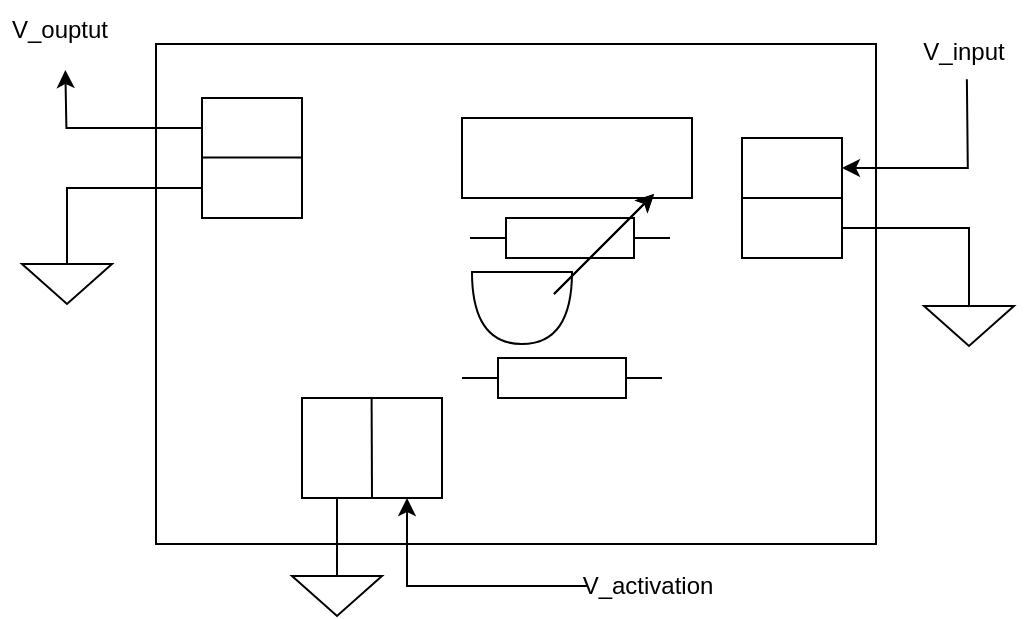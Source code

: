 <mxfile version="22.0.2" type="device">
  <diagram name="Page-1" id="uSaWA9K-XiQIFW_USvJn">
    <mxGraphModel dx="775" dy="436" grid="0" gridSize="10" guides="1" tooltips="1" connect="1" arrows="1" fold="1" page="1" pageScale="1" pageWidth="827" pageHeight="1169" math="0" shadow="0">
      <root>
        <mxCell id="0" />
        <mxCell id="1" parent="0" />
        <mxCell id="UGg80_80YAbDQqHeRYwh-1" value="" style="rounded=0;whiteSpace=wrap;html=1;" parent="1" vertex="1">
          <mxGeometry x="257" y="113" width="360" height="250" as="geometry" />
        </mxCell>
        <mxCell id="xvbyrva4jlJ9uYPmIxMf-15" style="edgeStyle=orthogonalEdgeStyle;rounded=0;orthogonalLoop=1;jettySize=auto;html=1;exitX=0;exitY=0.25;exitDx=0;exitDy=0;" edge="1" parent="1" source="UGg80_80YAbDQqHeRYwh-2">
          <mxGeometry relative="1" as="geometry">
            <mxPoint x="211.667" y="126" as="targetPoint" />
          </mxGeometry>
        </mxCell>
        <mxCell id="UGg80_80YAbDQqHeRYwh-2" value="" style="rounded=0;whiteSpace=wrap;html=1;" parent="1" vertex="1">
          <mxGeometry x="280" y="140" width="50" height="60" as="geometry" />
        </mxCell>
        <mxCell id="UGg80_80YAbDQqHeRYwh-4" value="" style="rounded=0;whiteSpace=wrap;html=1;rotation=90;" parent="1" vertex="1">
          <mxGeometry x="340" y="280" width="50" height="70" as="geometry" />
        </mxCell>
        <mxCell id="xvbyrva4jlJ9uYPmIxMf-11" style="edgeStyle=orthogonalEdgeStyle;rounded=0;orthogonalLoop=1;jettySize=auto;html=1;exitX=1;exitY=0.25;exitDx=0;exitDy=0;startArrow=classic;startFill=1;endArrow=none;endFill=0;" edge="1" parent="1" source="UGg80_80YAbDQqHeRYwh-5">
          <mxGeometry relative="1" as="geometry">
            <mxPoint x="662.436" y="130.615" as="targetPoint" />
          </mxGeometry>
        </mxCell>
        <mxCell id="UGg80_80YAbDQqHeRYwh-5" value="" style="rounded=0;whiteSpace=wrap;html=1;" parent="1" vertex="1">
          <mxGeometry x="550" y="160" width="50" height="60" as="geometry" />
        </mxCell>
        <mxCell id="UGg80_80YAbDQqHeRYwh-7" value="" style="pointerEvents=1;verticalLabelPosition=bottom;shadow=0;dashed=0;align=center;html=1;verticalAlign=top;shape=mxgraph.electrical.resistors.resistor_1;" parent="1" vertex="1">
          <mxGeometry x="414" y="200" width="100" height="20" as="geometry" />
        </mxCell>
        <mxCell id="UGg80_80YAbDQqHeRYwh-8" value="" style="pointerEvents=1;verticalLabelPosition=bottom;shadow=0;dashed=0;align=center;html=1;verticalAlign=top;shape=mxgraph.electrical.resistors.resistor_1;" parent="1" vertex="1">
          <mxGeometry x="410" y="270" width="100" height="20" as="geometry" />
        </mxCell>
        <mxCell id="UGg80_80YAbDQqHeRYwh-9" value="" style="rounded=0;whiteSpace=wrap;html=1;" parent="1" vertex="1">
          <mxGeometry x="410" y="150" width="115" height="40" as="geometry" />
        </mxCell>
        <mxCell id="UGg80_80YAbDQqHeRYwh-10" value="" style="shape=or;whiteSpace=wrap;html=1;rotation=90;" parent="1" vertex="1">
          <mxGeometry x="422" y="220" width="36" height="50" as="geometry" />
        </mxCell>
        <mxCell id="xvbyrva4jlJ9uYPmIxMf-1" value="" style="endArrow=none;html=1;rounded=0;entryX=1;entryY=0.5;entryDx=0;entryDy=0;" edge="1" parent="1" target="UGg80_80YAbDQqHeRYwh-5">
          <mxGeometry width="50" height="50" relative="1" as="geometry">
            <mxPoint x="550" y="190" as="sourcePoint" />
            <mxPoint x="600" y="145" as="targetPoint" />
          </mxGeometry>
        </mxCell>
        <mxCell id="xvbyrva4jlJ9uYPmIxMf-2" value="" style="endArrow=none;html=1;rounded=0;entryX=1;entryY=0.5;entryDx=0;entryDy=0;" edge="1" parent="1">
          <mxGeometry width="50" height="50" relative="1" as="geometry">
            <mxPoint x="280" y="169.8" as="sourcePoint" />
            <mxPoint x="330" y="169.8" as="targetPoint" />
          </mxGeometry>
        </mxCell>
        <mxCell id="xvbyrva4jlJ9uYPmIxMf-3" value="" style="endArrow=none;html=1;rounded=0;entryX=1;entryY=0.5;entryDx=0;entryDy=0;" edge="1" parent="1" target="UGg80_80YAbDQqHeRYwh-4">
          <mxGeometry width="50" height="50" relative="1" as="geometry">
            <mxPoint x="364.8" y="290" as="sourcePoint" />
            <mxPoint x="364.8" y="330" as="targetPoint" />
          </mxGeometry>
        </mxCell>
        <mxCell id="xvbyrva4jlJ9uYPmIxMf-5" style="edgeStyle=orthogonalEdgeStyle;rounded=0;orthogonalLoop=1;jettySize=auto;html=1;exitX=0.5;exitY=0;exitDx=0;exitDy=0;exitPerimeter=0;entryX=1;entryY=0.75;entryDx=0;entryDy=0;endArrow=none;endFill=0;" edge="1" parent="1" source="xvbyrva4jlJ9uYPmIxMf-4" target="UGg80_80YAbDQqHeRYwh-4">
          <mxGeometry relative="1" as="geometry" />
        </mxCell>
        <mxCell id="xvbyrva4jlJ9uYPmIxMf-4" value="" style="pointerEvents=1;verticalLabelPosition=bottom;shadow=0;dashed=0;align=center;html=1;verticalAlign=top;shape=mxgraph.electrical.signal_sources.signal_ground;" vertex="1" parent="1">
          <mxGeometry x="325" y="369" width="45" height="30" as="geometry" />
        </mxCell>
        <mxCell id="xvbyrva4jlJ9uYPmIxMf-7" style="edgeStyle=orthogonalEdgeStyle;rounded=0;orthogonalLoop=1;jettySize=auto;html=1;exitX=0.5;exitY=0;exitDx=0;exitDy=0;exitPerimeter=0;entryX=1;entryY=0.75;entryDx=0;entryDy=0;endArrow=none;endFill=0;" edge="1" parent="1" source="xvbyrva4jlJ9uYPmIxMf-6" target="UGg80_80YAbDQqHeRYwh-5">
          <mxGeometry relative="1" as="geometry" />
        </mxCell>
        <mxCell id="xvbyrva4jlJ9uYPmIxMf-6" value="" style="pointerEvents=1;verticalLabelPosition=bottom;shadow=0;dashed=0;align=center;html=1;verticalAlign=top;shape=mxgraph.electrical.signal_sources.signal_ground;" vertex="1" parent="1">
          <mxGeometry x="641" y="234" width="45" height="30" as="geometry" />
        </mxCell>
        <mxCell id="xvbyrva4jlJ9uYPmIxMf-9" style="edgeStyle=orthogonalEdgeStyle;rounded=0;orthogonalLoop=1;jettySize=auto;html=1;exitX=0.5;exitY=0;exitDx=0;exitDy=0;exitPerimeter=0;entryX=0;entryY=0.75;entryDx=0;entryDy=0;endArrow=none;endFill=0;" edge="1" parent="1" source="xvbyrva4jlJ9uYPmIxMf-8" target="UGg80_80YAbDQqHeRYwh-2">
          <mxGeometry relative="1" as="geometry" />
        </mxCell>
        <mxCell id="xvbyrva4jlJ9uYPmIxMf-8" value="" style="pointerEvents=1;verticalLabelPosition=bottom;shadow=0;dashed=0;align=center;html=1;verticalAlign=top;shape=mxgraph.electrical.signal_sources.signal_ground;" vertex="1" parent="1">
          <mxGeometry x="190" y="213" width="45" height="30" as="geometry" />
        </mxCell>
        <mxCell id="xvbyrva4jlJ9uYPmIxMf-10" value="" style="endArrow=classic;html=1;rounded=0;" edge="1" parent="1">
          <mxGeometry width="50" height="50" relative="1" as="geometry">
            <mxPoint x="456" y="238" as="sourcePoint" />
            <mxPoint x="506" y="188" as="targetPoint" />
          </mxGeometry>
        </mxCell>
        <mxCell id="xvbyrva4jlJ9uYPmIxMf-12" value="V_input" style="text;html=1;strokeColor=none;fillColor=none;align=center;verticalAlign=middle;whiteSpace=wrap;rounded=0;" vertex="1" parent="1">
          <mxGeometry x="631" y="102" width="60" height="30" as="geometry" />
        </mxCell>
        <mxCell id="xvbyrva4jlJ9uYPmIxMf-13" value="V_ouptut" style="text;html=1;strokeColor=none;fillColor=none;align=center;verticalAlign=middle;whiteSpace=wrap;rounded=0;" vertex="1" parent="1">
          <mxGeometry x="179" y="91" width="60" height="30" as="geometry" />
        </mxCell>
        <mxCell id="xvbyrva4jlJ9uYPmIxMf-14" value="" style="endArrow=classic;html=1;rounded=0;" edge="1" parent="1">
          <mxGeometry width="50" height="50" relative="1" as="geometry">
            <mxPoint x="456" y="238" as="sourcePoint" />
            <mxPoint x="506" y="188" as="targetPoint" />
          </mxGeometry>
        </mxCell>
        <mxCell id="xvbyrva4jlJ9uYPmIxMf-17" style="edgeStyle=orthogonalEdgeStyle;rounded=0;orthogonalLoop=1;jettySize=auto;html=1;exitX=0;exitY=0.5;exitDx=0;exitDy=0;entryX=1;entryY=0.25;entryDx=0;entryDy=0;" edge="1" parent="1" source="xvbyrva4jlJ9uYPmIxMf-16" target="UGg80_80YAbDQqHeRYwh-4">
          <mxGeometry relative="1" as="geometry" />
        </mxCell>
        <mxCell id="xvbyrva4jlJ9uYPmIxMf-16" value="V_activation" style="text;html=1;strokeColor=none;fillColor=none;align=center;verticalAlign=middle;whiteSpace=wrap;rounded=0;" vertex="1" parent="1">
          <mxGeometry x="473" y="369" width="60" height="30" as="geometry" />
        </mxCell>
      </root>
    </mxGraphModel>
  </diagram>
</mxfile>
